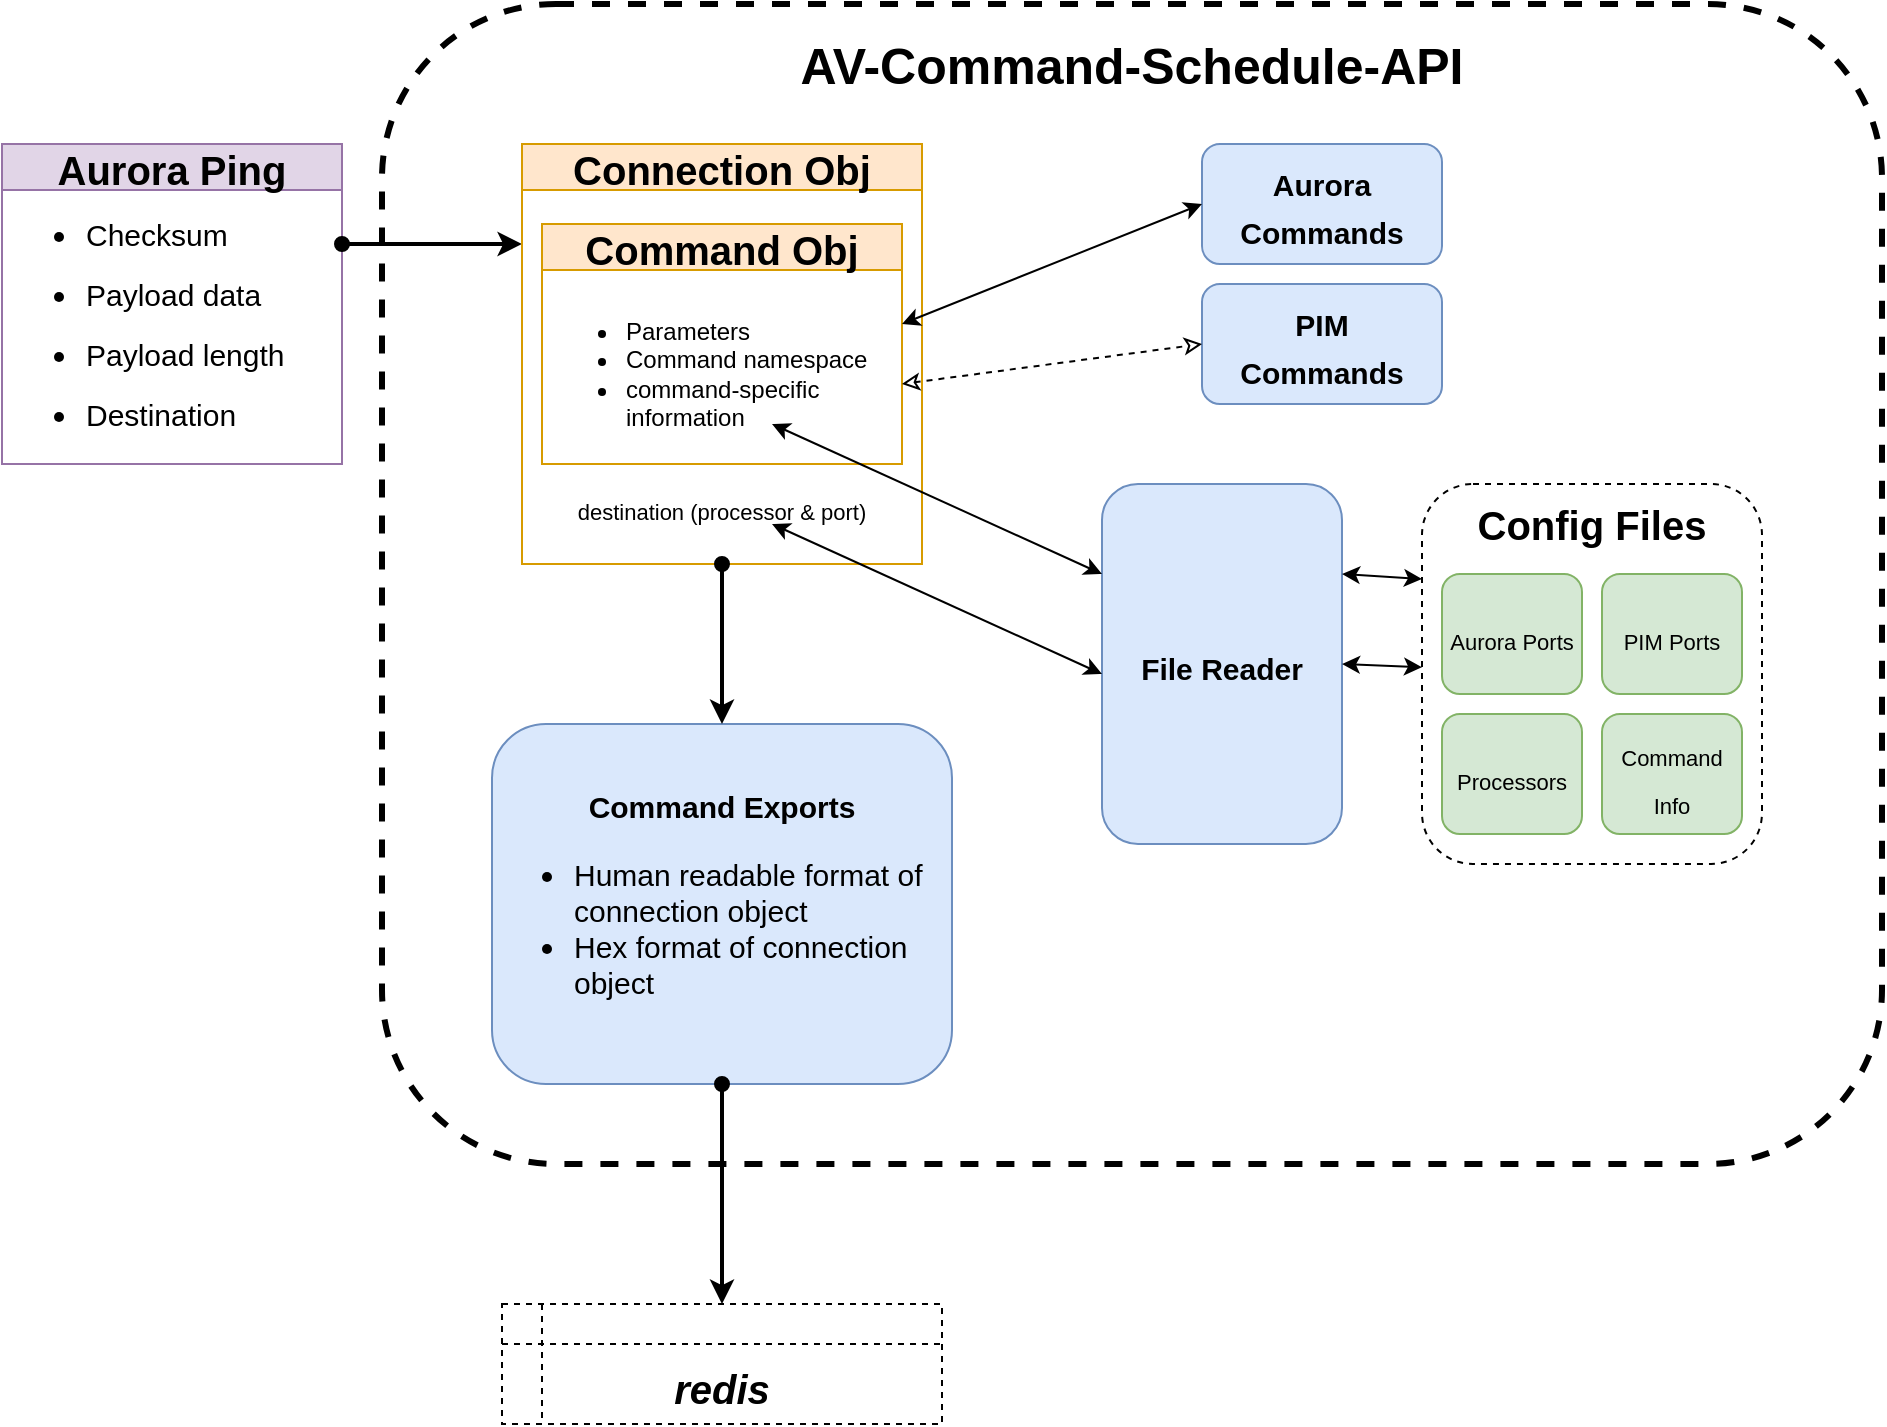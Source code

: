 <mxfile version="14.9.6" type="github">
  <diagram id="Nn8WaW-88TWOTPx9oU0I" name="Page-1">
    <mxGraphModel dx="1301" dy="722" grid="1" gridSize="10" guides="1" tooltips="1" connect="1" arrows="1" fold="1" page="1" pageScale="1" pageWidth="1000" pageHeight="1000" math="0" shadow="0">
      <root>
        <mxCell id="0" />
        <mxCell id="1" parent="0" />
        <mxCell id="uAOT_HJk7Iul-1pq9bOY-1" value="Aurora Ping" style="swimlane;fontSize=20;fillColor=#e1d5e7;strokeColor=#9673a6;" vertex="1" parent="1">
          <mxGeometry x="40" y="110" width="170" height="160" as="geometry" />
        </mxCell>
        <mxCell id="uAOT_HJk7Iul-1pq9bOY-2" value="&lt;ul style=&quot;line-height: 200% ; font-size: 15px&quot;&gt;&lt;li&gt;Checksum&lt;/li&gt;&lt;li&gt;Payload data&lt;/li&gt;&lt;li&gt;Payload length&lt;/li&gt;&lt;li&gt;Destination&lt;/li&gt;&lt;/ul&gt;" style="text;html=1;align=left;verticalAlign=middle;resizable=0;points=[];autosize=1;" vertex="1" parent="uAOT_HJk7Iul-1pq9bOY-1">
          <mxGeometry y="10" width="150" height="160" as="geometry" />
        </mxCell>
        <mxCell id="uAOT_HJk7Iul-1pq9bOY-4" value="" style="rounded=1;whiteSpace=wrap;html=1;fontSize=20;fillColor=none;dashed=1;strokeWidth=3;" vertex="1" parent="1">
          <mxGeometry x="230" y="40" width="750" height="580" as="geometry" />
        </mxCell>
        <mxCell id="uAOT_HJk7Iul-1pq9bOY-7" value="&lt;font style=&quot;font-size: 25px&quot;&gt;&lt;b&gt;AV-Command-Schedule-API&lt;/b&gt;&lt;/font&gt;" style="text;html=1;strokeColor=none;fillColor=none;align=center;verticalAlign=middle;whiteSpace=wrap;rounded=0;dashed=1;fontSize=20;" vertex="1" parent="1">
          <mxGeometry x="340" y="60" width="530" height="20" as="geometry" />
        </mxCell>
        <mxCell id="uAOT_HJk7Iul-1pq9bOY-8" value="" style="endArrow=classic;html=1;fontSize=20;startArrow=oval;startFill=1;strokeWidth=2;" edge="1" parent="1">
          <mxGeometry width="50" height="50" relative="1" as="geometry">
            <mxPoint x="210" y="160" as="sourcePoint" />
            <mxPoint x="300" y="160" as="targetPoint" />
          </mxGeometry>
        </mxCell>
        <mxCell id="uAOT_HJk7Iul-1pq9bOY-10" value="Connection Obj" style="swimlane;fontSize=20;strokeWidth=1;fillColor=#ffe6cc;strokeColor=#d79b00;" vertex="1" parent="1">
          <mxGeometry x="300" y="110" width="200" height="210" as="geometry" />
        </mxCell>
        <mxCell id="uAOT_HJk7Iul-1pq9bOY-18" value="&lt;ul style=&quot;font-size: 12px&quot;&gt;&lt;li&gt;Parameters&lt;/li&gt;&lt;li&gt;Command namespace&lt;/li&gt;&lt;li&gt;command-specific information&lt;/li&gt;&lt;/ul&gt;" style="text;html=1;strokeColor=none;fillColor=none;align=left;verticalAlign=middle;whiteSpace=wrap;rounded=0;fontSize=20;" vertex="1" parent="uAOT_HJk7Iul-1pq9bOY-10">
          <mxGeometry x="10" y="70" width="180" height="90" as="geometry" />
        </mxCell>
        <mxCell id="uAOT_HJk7Iul-1pq9bOY-11" value="" style="rounded=1;whiteSpace=wrap;html=1;fontSize=20;strokeWidth=1;fillColor=#dae8fc;strokeColor=#6c8ebf;" vertex="1" parent="1">
          <mxGeometry x="640" y="110" width="120" height="60" as="geometry" />
        </mxCell>
        <mxCell id="uAOT_HJk7Iul-1pq9bOY-12" value="&lt;font style=&quot;font-size: 15px&quot;&gt;&lt;b&gt;Aurora &lt;br&gt;Commands&lt;/b&gt;&lt;/font&gt;" style="text;html=1;strokeColor=none;fillColor=none;align=center;verticalAlign=middle;whiteSpace=wrap;rounded=0;fontSize=20;" vertex="1" parent="1">
          <mxGeometry x="620" y="130" width="160" height="20" as="geometry" />
        </mxCell>
        <mxCell id="uAOT_HJk7Iul-1pq9bOY-13" value="" style="rounded=1;whiteSpace=wrap;html=1;fontSize=20;strokeWidth=1;fillColor=#dae8fc;strokeColor=#6c8ebf;" vertex="1" parent="1">
          <mxGeometry x="640" y="180" width="120" height="60" as="geometry" />
        </mxCell>
        <mxCell id="uAOT_HJk7Iul-1pq9bOY-14" value="&lt;font style=&quot;font-size: 15px&quot;&gt;&lt;b&gt;PIM&lt;br&gt;Commands&lt;/b&gt;&lt;/font&gt;" style="text;html=1;strokeColor=none;fillColor=none;align=center;verticalAlign=middle;whiteSpace=wrap;rounded=0;fontSize=20;" vertex="1" parent="1">
          <mxGeometry x="620" y="200" width="160" height="20" as="geometry" />
        </mxCell>
        <mxCell id="uAOT_HJk7Iul-1pq9bOY-16" value="Command Obj" style="swimlane;fontSize=20;strokeWidth=1;fillColor=#ffe6cc;strokeColor=#d79b00;" vertex="1" parent="1">
          <mxGeometry x="310" y="150" width="180" height="120" as="geometry" />
        </mxCell>
        <mxCell id="uAOT_HJk7Iul-1pq9bOY-20" value="&lt;font style=&quot;font-size: 11px&quot;&gt;destination (processor &amp;amp; port)&lt;/font&gt;" style="text;html=1;strokeColor=none;fillColor=none;align=center;verticalAlign=middle;whiteSpace=wrap;rounded=0;fontSize=20;" vertex="1" parent="1">
          <mxGeometry x="245" y="280" width="310" height="20" as="geometry" />
        </mxCell>
        <mxCell id="uAOT_HJk7Iul-1pq9bOY-22" value="" style="endArrow=classic;html=1;fontSize=20;startArrow=classic;startFill=1;" edge="1" parent="1">
          <mxGeometry width="50" height="50" relative="1" as="geometry">
            <mxPoint x="490" y="200.0" as="sourcePoint" />
            <mxPoint x="640" y="140" as="targetPoint" />
          </mxGeometry>
        </mxCell>
        <mxCell id="uAOT_HJk7Iul-1pq9bOY-23" value="" style="endArrow=classic;html=1;fontSize=20;dashed=1;startArrow=classic;startFill=0;endFill=0;" edge="1" parent="1">
          <mxGeometry width="50" height="50" relative="1" as="geometry">
            <mxPoint x="490" y="230" as="sourcePoint" />
            <mxPoint x="640" y="210" as="targetPoint" />
          </mxGeometry>
        </mxCell>
        <mxCell id="uAOT_HJk7Iul-1pq9bOY-24" value="&lt;font style=&quot;font-size: 15px&quot;&gt;&lt;b&gt;File Reader&lt;/b&gt;&lt;/font&gt;" style="rounded=1;whiteSpace=wrap;html=1;fontSize=20;strokeWidth=1;fillColor=#dae8fc;strokeColor=#6c8ebf;" vertex="1" parent="1">
          <mxGeometry x="590" y="280" width="120" height="180" as="geometry" />
        </mxCell>
        <mxCell id="uAOT_HJk7Iul-1pq9bOY-29" value="" style="rounded=1;whiteSpace=wrap;html=1;fontSize=20;strokeWidth=1;fillColor=none;dashed=1;" vertex="1" parent="1">
          <mxGeometry x="750" y="280" width="170" height="190" as="geometry" />
        </mxCell>
        <mxCell id="uAOT_HJk7Iul-1pq9bOY-25" value="&lt;font style=&quot;font-size: 11px&quot;&gt;Aurora Ports&lt;/font&gt;" style="rounded=1;whiteSpace=wrap;html=1;fontSize=20;strokeWidth=1;fillColor=#d5e8d4;strokeColor=#82b366;" vertex="1" parent="1">
          <mxGeometry x="760" y="325" width="70" height="60" as="geometry" />
        </mxCell>
        <mxCell id="uAOT_HJk7Iul-1pq9bOY-26" value="&lt;font style=&quot;font-size: 11px&quot;&gt;PIM Ports&lt;/font&gt;" style="rounded=1;whiteSpace=wrap;html=1;fontSize=20;strokeWidth=1;fillColor=#d5e8d4;strokeColor=#82b366;" vertex="1" parent="1">
          <mxGeometry x="840" y="325" width="70" height="60" as="geometry" />
        </mxCell>
        <mxCell id="uAOT_HJk7Iul-1pq9bOY-27" value="&lt;font style=&quot;font-size: 11px&quot;&gt;Processors&lt;/font&gt;" style="rounded=1;whiteSpace=wrap;html=1;fontSize=20;strokeWidth=1;fillColor=#d5e8d4;strokeColor=#82b366;" vertex="1" parent="1">
          <mxGeometry x="760" y="395" width="70" height="60" as="geometry" />
        </mxCell>
        <mxCell id="uAOT_HJk7Iul-1pq9bOY-28" value="&lt;font style=&quot;font-size: 11px&quot;&gt;Command Info&lt;/font&gt;" style="rounded=1;whiteSpace=wrap;html=1;fontSize=20;strokeWidth=1;fillColor=#d5e8d4;strokeColor=#82b366;" vertex="1" parent="1">
          <mxGeometry x="840" y="395" width="70" height="60" as="geometry" />
        </mxCell>
        <mxCell id="uAOT_HJk7Iul-1pq9bOY-30" value="&lt;b&gt;Config Files&lt;/b&gt;" style="text;html=1;strokeColor=none;fillColor=none;align=center;verticalAlign=middle;whiteSpace=wrap;rounded=0;fontSize=20;" vertex="1" parent="1">
          <mxGeometry x="770" y="290" width="130" height="20" as="geometry" />
        </mxCell>
        <mxCell id="uAOT_HJk7Iul-1pq9bOY-31" value="" style="endArrow=classic;html=1;fontSize=20;entryX=0;entryY=0.25;entryDx=0;entryDy=0;startArrow=classic;startFill=1;" edge="1" parent="1" target="uAOT_HJk7Iul-1pq9bOY-24">
          <mxGeometry width="50" height="50" relative="1" as="geometry">
            <mxPoint x="425" y="250" as="sourcePoint" />
            <mxPoint x="575" y="190.0" as="targetPoint" />
          </mxGeometry>
        </mxCell>
        <mxCell id="uAOT_HJk7Iul-1pq9bOY-33" value="" style="endArrow=classic;html=1;fontSize=20;entryX=0;entryY=0.25;entryDx=0;entryDy=0;startArrow=classic;startFill=1;" edge="1" parent="1">
          <mxGeometry width="50" height="50" relative="1" as="geometry">
            <mxPoint x="425" y="300" as="sourcePoint" />
            <mxPoint x="590" y="375" as="targetPoint" />
          </mxGeometry>
        </mxCell>
        <mxCell id="uAOT_HJk7Iul-1pq9bOY-35" value="" style="endArrow=classic;html=1;fontSize=20;exitX=1;exitY=0.25;exitDx=0;exitDy=0;entryX=0;entryY=0.25;entryDx=0;entryDy=0;startArrow=classic;startFill=1;" edge="1" parent="1" source="uAOT_HJk7Iul-1pq9bOY-24" target="uAOT_HJk7Iul-1pq9bOY-29">
          <mxGeometry width="50" height="50" relative="1" as="geometry">
            <mxPoint x="640" y="490" as="sourcePoint" />
            <mxPoint x="690" y="440" as="targetPoint" />
          </mxGeometry>
        </mxCell>
        <mxCell id="uAOT_HJk7Iul-1pq9bOY-36" value="" style="endArrow=classic;html=1;fontSize=20;exitX=1;exitY=0.5;exitDx=0;exitDy=0;startArrow=classic;startFill=1;" edge="1" parent="1" source="uAOT_HJk7Iul-1pq9bOY-24" target="uAOT_HJk7Iul-1pq9bOY-29">
          <mxGeometry width="50" height="50" relative="1" as="geometry">
            <mxPoint x="720" y="335" as="sourcePoint" />
            <mxPoint x="760" y="337.5" as="targetPoint" />
          </mxGeometry>
        </mxCell>
        <mxCell id="uAOT_HJk7Iul-1pq9bOY-37" value="&lt;font style=&quot;font-size: 15px&quot;&gt;&lt;b&gt;Command Exports&lt;br&gt;&lt;/b&gt;&lt;ul&gt;&lt;li style=&quot;text-align: left&quot;&gt;&lt;font style=&quot;font-size: 15px&quot;&gt;Human readable format of connection object&amp;nbsp;&lt;/font&gt;&lt;/li&gt;&lt;li style=&quot;text-align: left&quot;&gt;Hex format of connection object&lt;/li&gt;&lt;/ul&gt;&lt;/font&gt;" style="rounded=1;whiteSpace=wrap;html=1;fontSize=20;strokeWidth=1;fillColor=#dae8fc;strokeColor=#6c8ebf;" vertex="1" parent="1">
          <mxGeometry x="285" y="400" width="230" height="180" as="geometry" />
        </mxCell>
        <mxCell id="uAOT_HJk7Iul-1pq9bOY-39" value="" style="endArrow=classic;html=1;fontSize=20;entryX=0.5;entryY=0;entryDx=0;entryDy=0;exitX=0.5;exitY=1;exitDx=0;exitDy=0;startArrow=oval;startFill=1;strokeWidth=2;" edge="1" parent="1" source="uAOT_HJk7Iul-1pq9bOY-10" target="uAOT_HJk7Iul-1pq9bOY-37">
          <mxGeometry width="50" height="50" relative="1" as="geometry">
            <mxPoint x="380" y="385" as="sourcePoint" />
            <mxPoint x="430" y="335" as="targetPoint" />
          </mxGeometry>
        </mxCell>
        <mxCell id="uAOT_HJk7Iul-1pq9bOY-41" value="&lt;b&gt;&lt;i&gt;&lt;br&gt;redis&lt;/i&gt;&lt;/b&gt;" style="shape=internalStorage;whiteSpace=wrap;html=1;backgroundOutline=1;dashed=1;fontSize=20;strokeWidth=1;fillColor=none;" vertex="1" parent="1">
          <mxGeometry x="290" y="690" width="220" height="60" as="geometry" />
        </mxCell>
        <mxCell id="uAOT_HJk7Iul-1pq9bOY-42" value="" style="endArrow=classic;html=1;fontSize=20;entryX=0.5;entryY=0;entryDx=0;entryDy=0;startArrow=oval;startFill=1;strokeWidth=2;" edge="1" parent="1" target="uAOT_HJk7Iul-1pq9bOY-41">
          <mxGeometry width="50" height="50" relative="1" as="geometry">
            <mxPoint x="400" y="580" as="sourcePoint" />
            <mxPoint x="410" y="410" as="targetPoint" />
          </mxGeometry>
        </mxCell>
      </root>
    </mxGraphModel>
  </diagram>
</mxfile>
